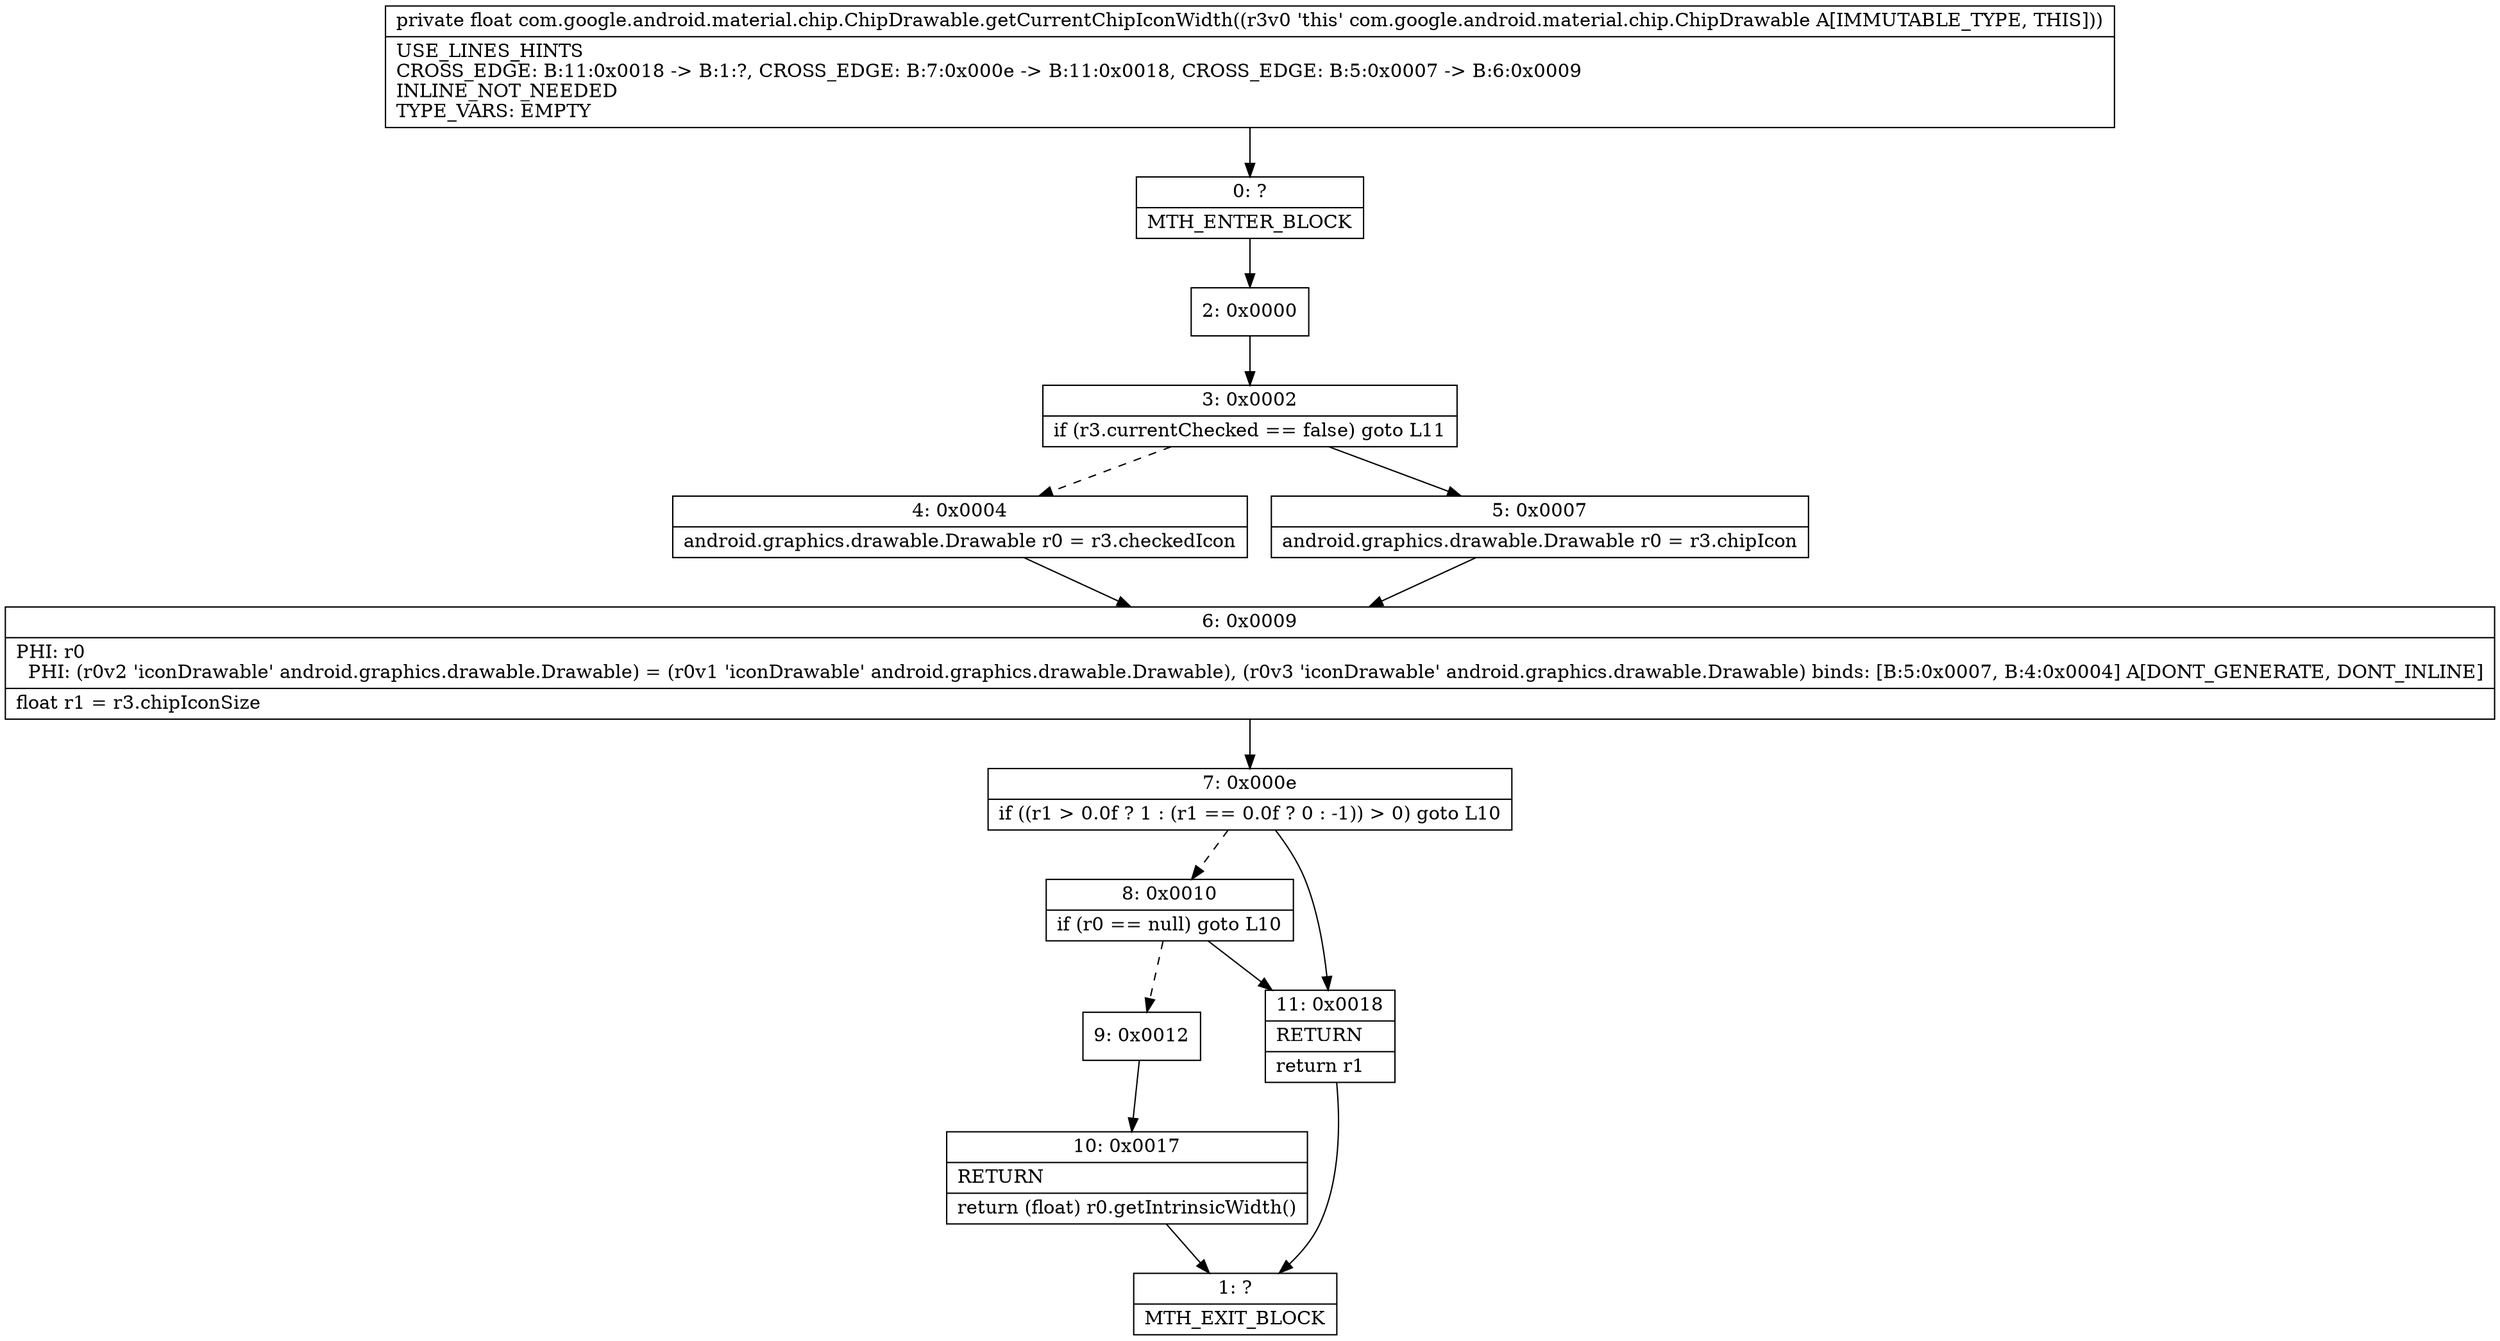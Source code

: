 digraph "CFG forcom.google.android.material.chip.ChipDrawable.getCurrentChipIconWidth()F" {
Node_0 [shape=record,label="{0\:\ ?|MTH_ENTER_BLOCK\l}"];
Node_2 [shape=record,label="{2\:\ 0x0000}"];
Node_3 [shape=record,label="{3\:\ 0x0002|if (r3.currentChecked == false) goto L11\l}"];
Node_4 [shape=record,label="{4\:\ 0x0004|android.graphics.drawable.Drawable r0 = r3.checkedIcon\l}"];
Node_6 [shape=record,label="{6\:\ 0x0009|PHI: r0 \l  PHI: (r0v2 'iconDrawable' android.graphics.drawable.Drawable) = (r0v1 'iconDrawable' android.graphics.drawable.Drawable), (r0v3 'iconDrawable' android.graphics.drawable.Drawable) binds: [B:5:0x0007, B:4:0x0004] A[DONT_GENERATE, DONT_INLINE]\l|float r1 = r3.chipIconSize\l}"];
Node_7 [shape=record,label="{7\:\ 0x000e|if ((r1 \> 0.0f ? 1 : (r1 == 0.0f ? 0 : \-1)) \> 0) goto L10\l}"];
Node_8 [shape=record,label="{8\:\ 0x0010|if (r0 == null) goto L10\l}"];
Node_9 [shape=record,label="{9\:\ 0x0012}"];
Node_10 [shape=record,label="{10\:\ 0x0017|RETURN\l|return (float) r0.getIntrinsicWidth()\l}"];
Node_1 [shape=record,label="{1\:\ ?|MTH_EXIT_BLOCK\l}"];
Node_11 [shape=record,label="{11\:\ 0x0018|RETURN\l|return r1\l}"];
Node_5 [shape=record,label="{5\:\ 0x0007|android.graphics.drawable.Drawable r0 = r3.chipIcon\l}"];
MethodNode[shape=record,label="{private float com.google.android.material.chip.ChipDrawable.getCurrentChipIconWidth((r3v0 'this' com.google.android.material.chip.ChipDrawable A[IMMUTABLE_TYPE, THIS]))  | USE_LINES_HINTS\lCROSS_EDGE: B:11:0x0018 \-\> B:1:?, CROSS_EDGE: B:7:0x000e \-\> B:11:0x0018, CROSS_EDGE: B:5:0x0007 \-\> B:6:0x0009\lINLINE_NOT_NEEDED\lTYPE_VARS: EMPTY\l}"];
MethodNode -> Node_0;Node_0 -> Node_2;
Node_2 -> Node_3;
Node_3 -> Node_4[style=dashed];
Node_3 -> Node_5;
Node_4 -> Node_6;
Node_6 -> Node_7;
Node_7 -> Node_8[style=dashed];
Node_7 -> Node_11;
Node_8 -> Node_9[style=dashed];
Node_8 -> Node_11;
Node_9 -> Node_10;
Node_10 -> Node_1;
Node_11 -> Node_1;
Node_5 -> Node_6;
}

